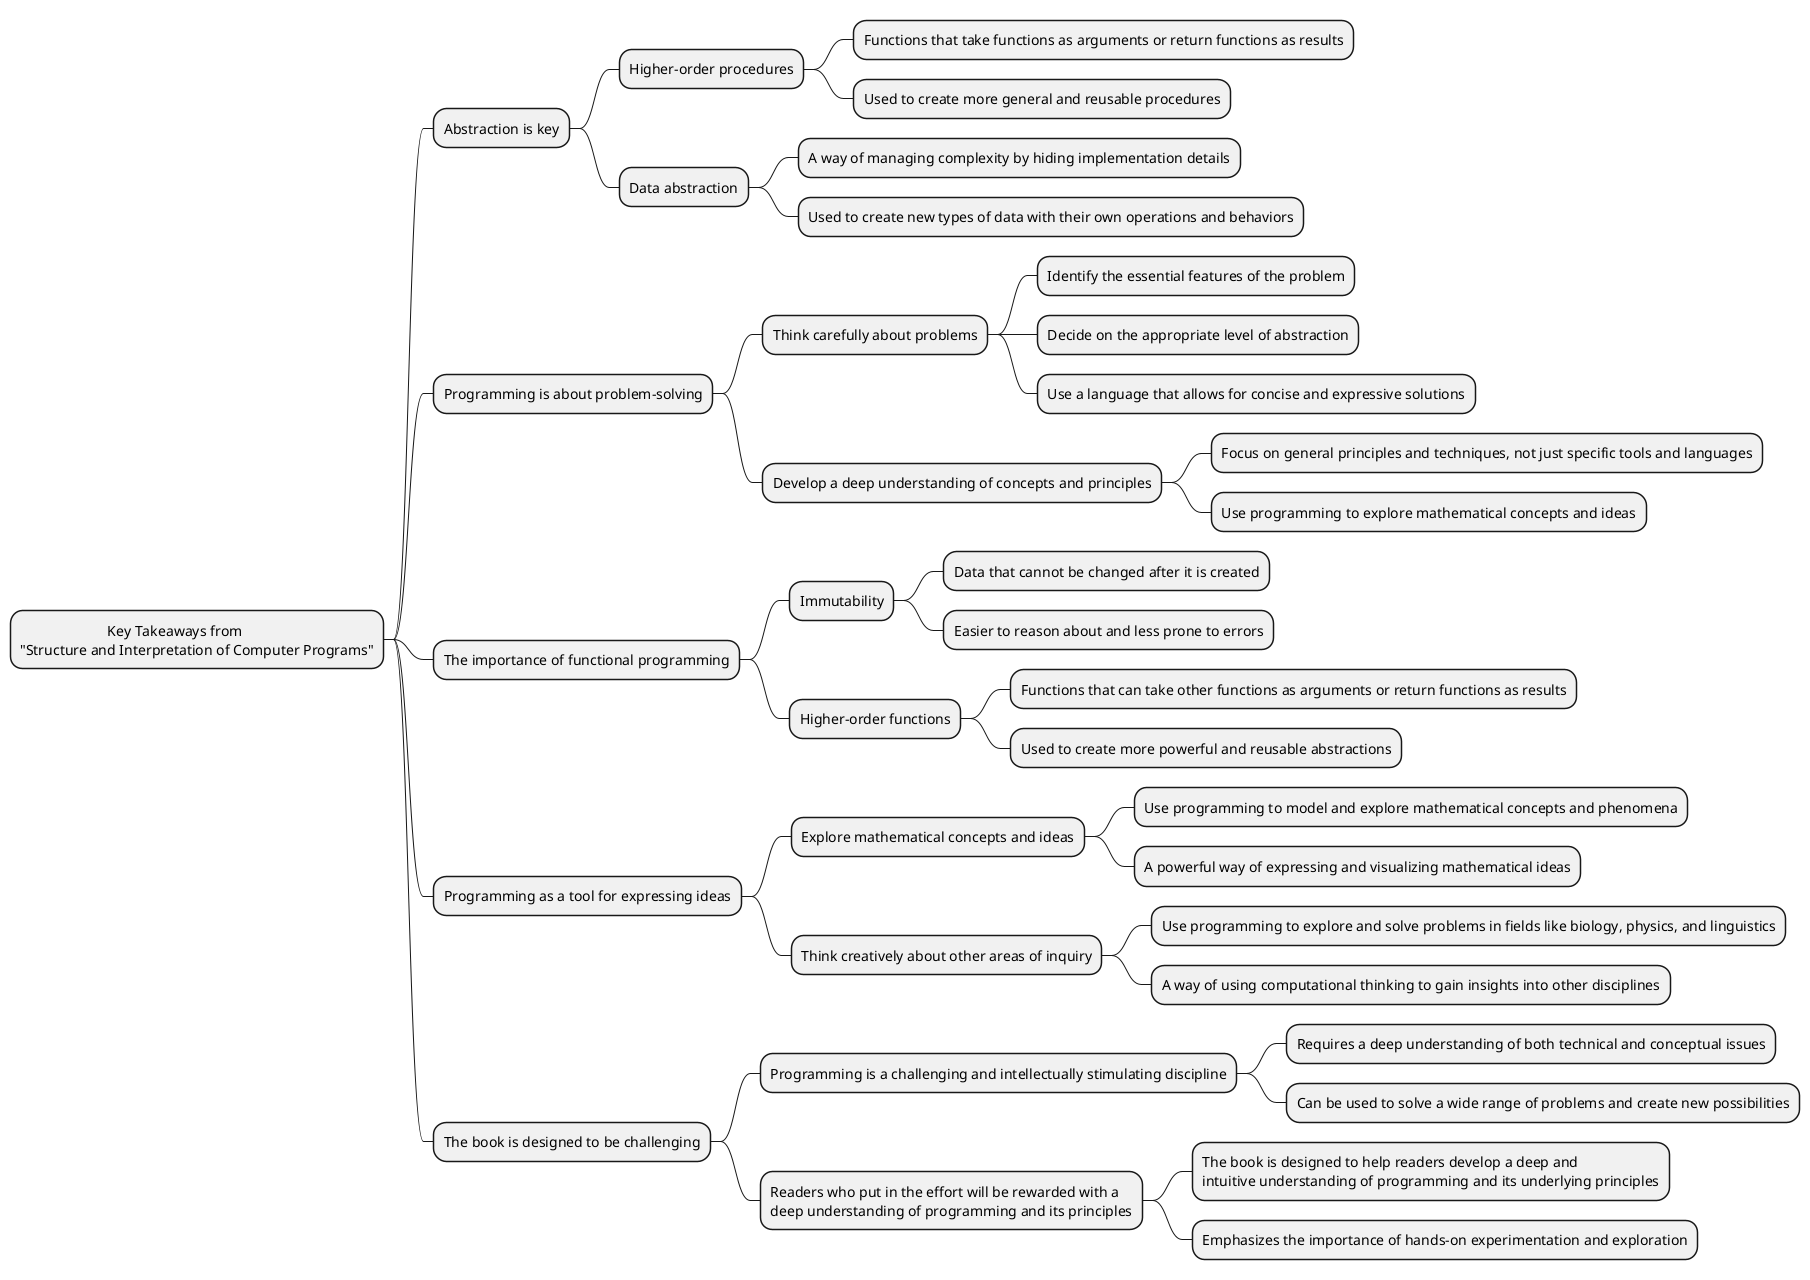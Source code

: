 @startmindmap
* \t\t\tKey Takeaways from \n"Structure and Interpretation of Computer Programs"
** Abstraction is key
*** Higher-order procedures
**** Functions that take functions as arguments or return functions as results
**** Used to create more general and reusable procedures
*** Data abstraction
**** A way of managing complexity by hiding implementation details
**** Used to create new types of data with their own operations and behaviors
** Programming is about problem-solving
*** Think carefully about problems
**** Identify the essential features of the problem
**** Decide on the appropriate level of abstraction
**** Use a language that allows for concise and expressive solutions
*** Develop a deep understanding of concepts and principles
**** Focus on general principles and techniques, not just specific tools and languages
**** Use programming to explore mathematical concepts and ideas
** The importance of functional programming
*** Immutability
**** Data that cannot be changed after it is created
**** Easier to reason about and less prone to errors
*** Higher-order functions
**** Functions that can take other functions as arguments or return functions as results
**** Used to create more powerful and reusable abstractions
** Programming as a tool for expressing ideas
*** Explore mathematical concepts and ideas
**** Use programming to model and explore mathematical concepts and phenomena
**** A powerful way of expressing and visualizing mathematical ideas
*** Think creatively about other areas of inquiry
**** Use programming to explore and solve problems in fields like biology, physics, and linguistics
**** A way of using computational thinking to gain insights into other disciplines
** The book is designed to be challenging
*** Programming is a challenging and intellectually stimulating discipline
**** Requires a deep understanding of both technical and conceptual issues
**** Can be used to solve a wide range of problems and create new possibilities
*** Readers who put in the effort will be rewarded with a \ndeep understanding of programming and its principles
**** The book is designed to help readers develop a deep and \nintuitive understanding of programming and its underlying principles
**** Emphasizes the importance of hands-on experimentation and exploration
@endmindmap
